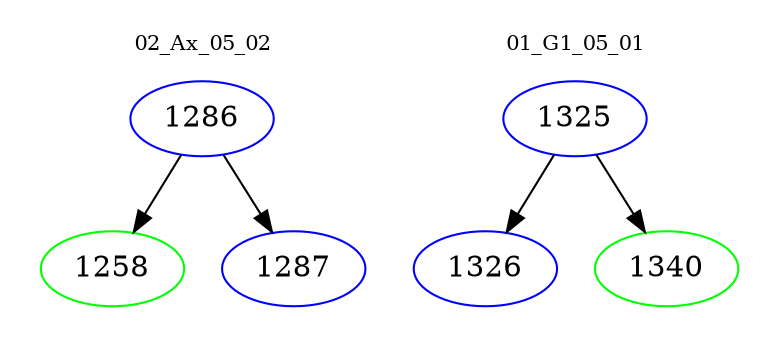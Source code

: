 digraph{
subgraph cluster_0 {
color = white
label = "02_Ax_05_02";
fontsize=10;
T0_1286 [label="1286", color="blue"]
T0_1286 -> T0_1258 [color="black"]
T0_1258 [label="1258", color="green"]
T0_1286 -> T0_1287 [color="black"]
T0_1287 [label="1287", color="blue"]
}
subgraph cluster_1 {
color = white
label = "01_G1_05_01";
fontsize=10;
T1_1325 [label="1325", color="blue"]
T1_1325 -> T1_1326 [color="black"]
T1_1326 [label="1326", color="blue"]
T1_1325 -> T1_1340 [color="black"]
T1_1340 [label="1340", color="green"]
}
}
